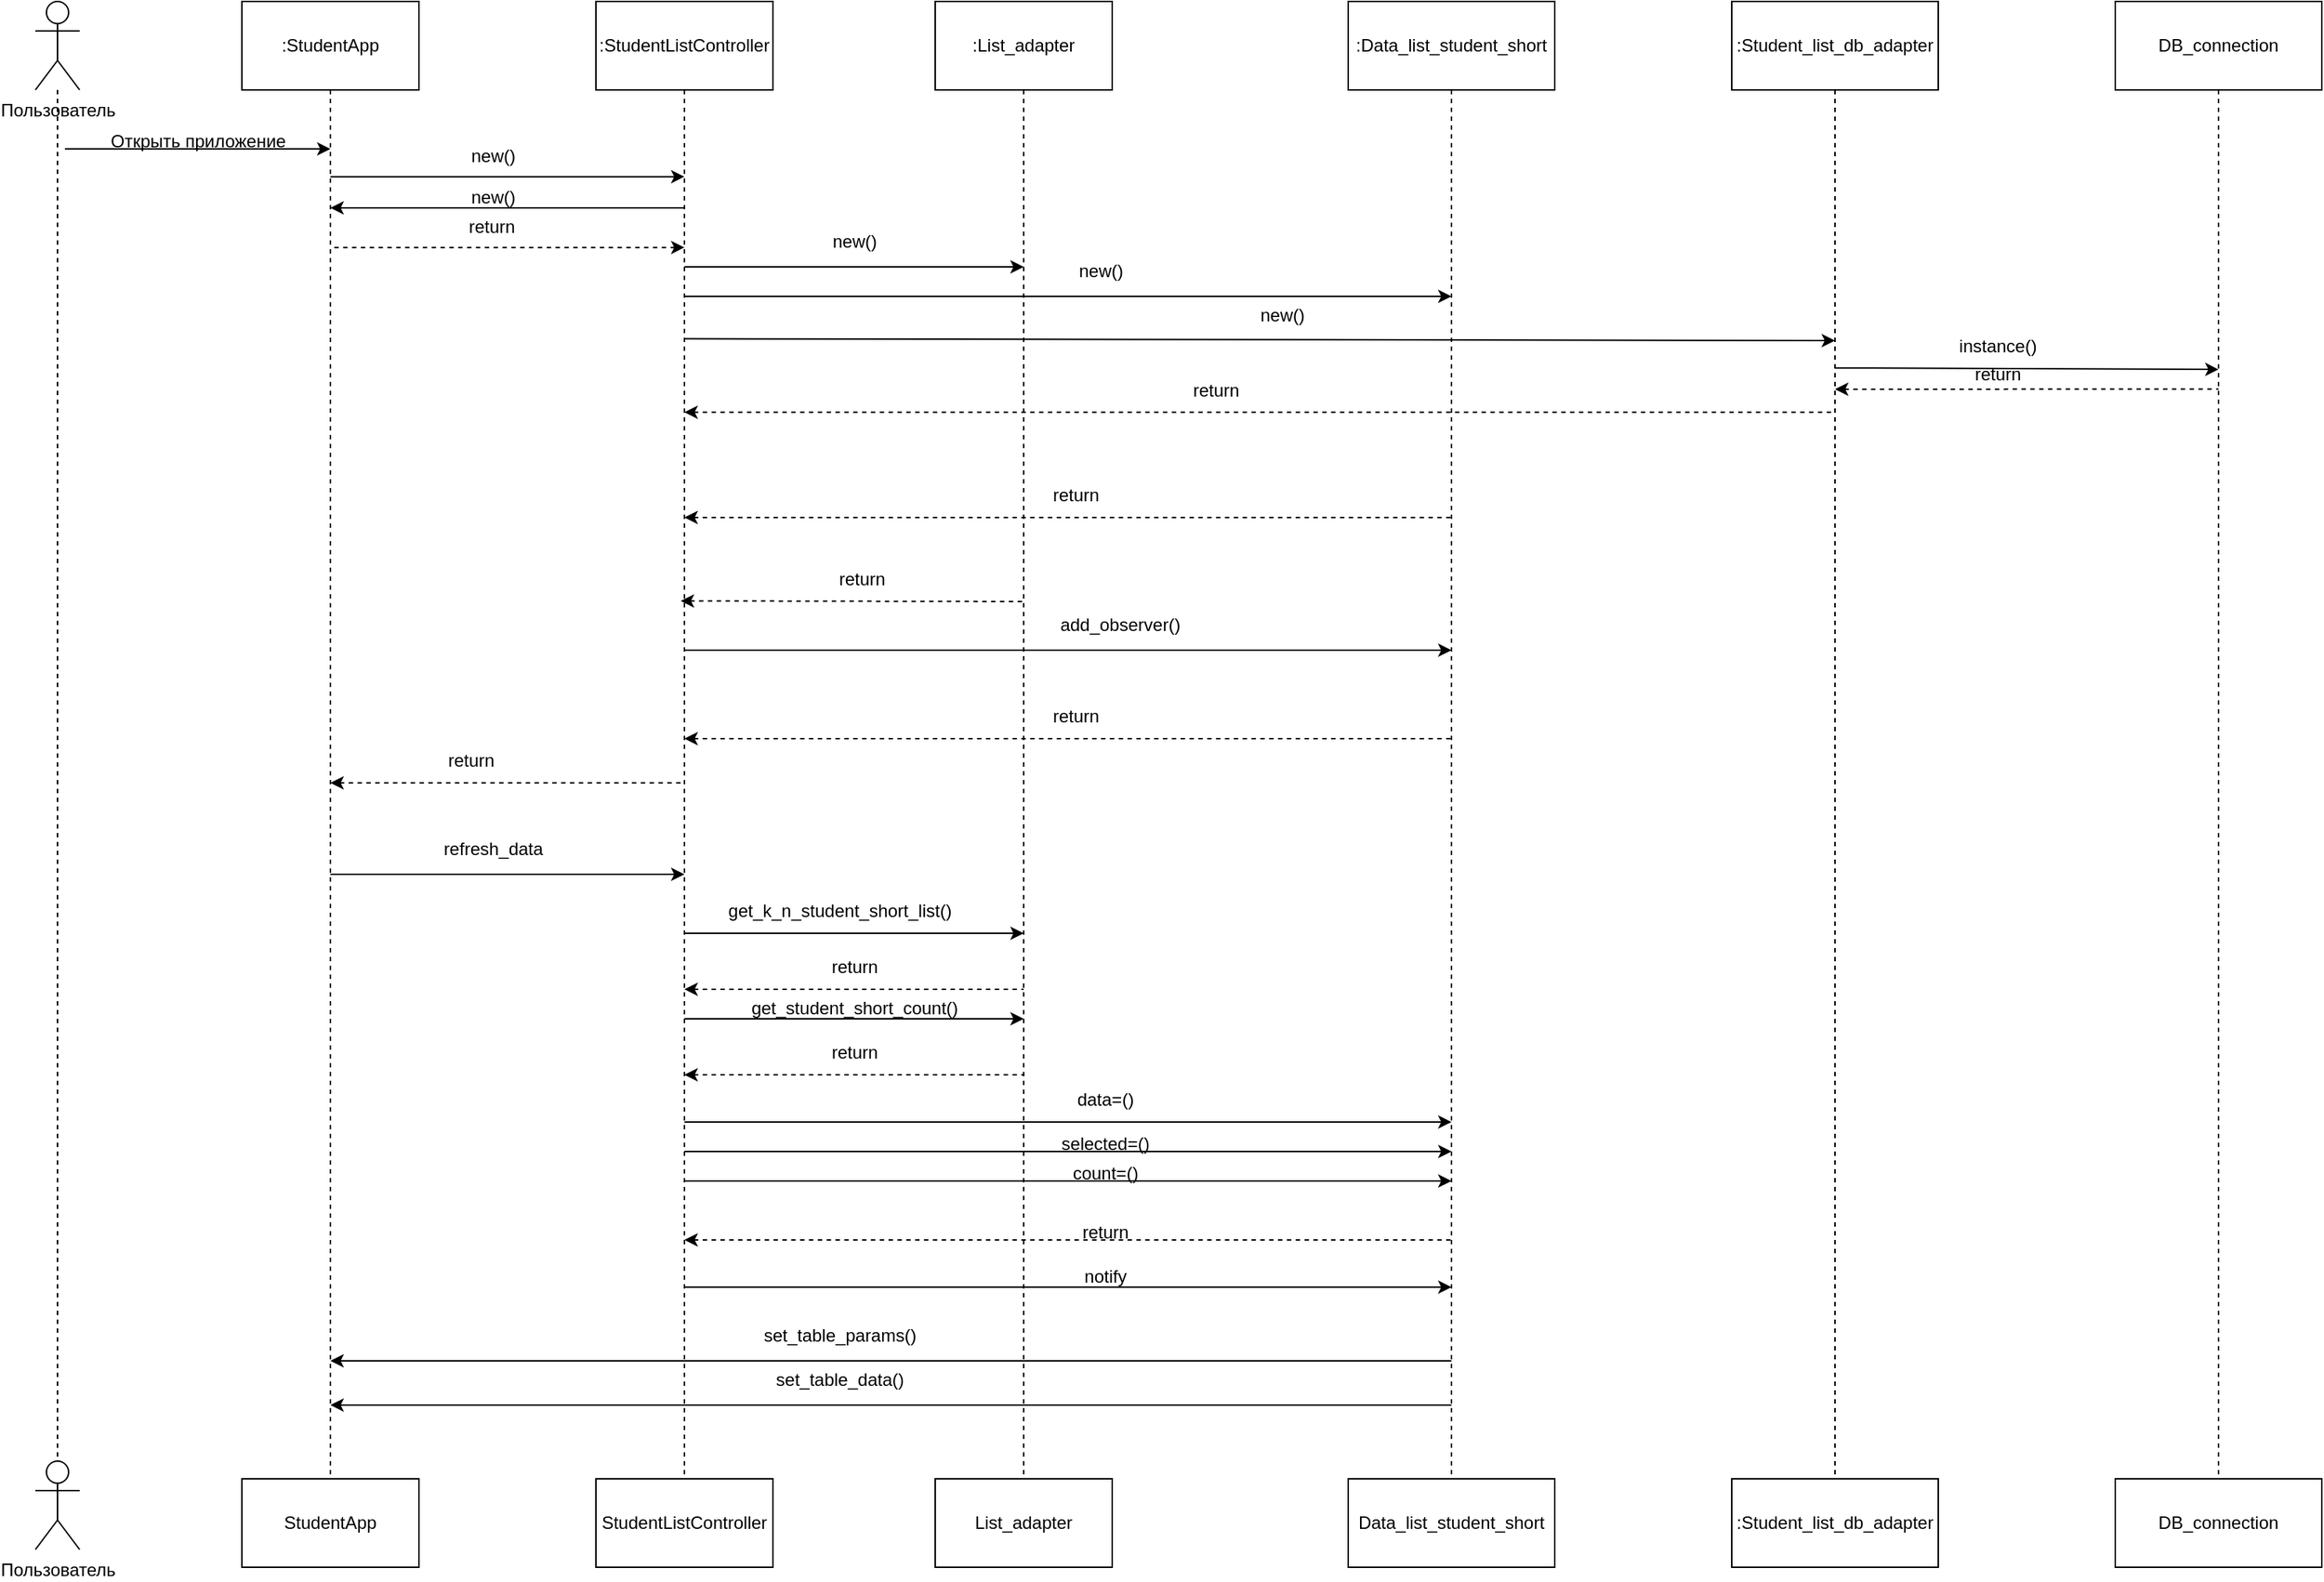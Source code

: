 <mxfile version="26.0.4">
  <diagram name="Страница — 1" id="O1wBWNtwzzCgPNyblacY">
    <mxGraphModel dx="1687" dy="918" grid="1" gridSize="10" guides="1" tooltips="1" connect="1" arrows="1" fold="1" page="1" pageScale="1" pageWidth="827" pageHeight="1169" math="0" shadow="0">
      <root>
        <mxCell id="0" />
        <mxCell id="1" parent="0" />
        <mxCell id="iM3YfhOh1Oi1pRqdzWGs-1" value="Пользователь" style="shape=umlActor;verticalLabelPosition=bottom;verticalAlign=top;html=1;outlineConnect=0;" parent="1" vertex="1">
          <mxGeometry x="80" y="140" width="30" height="60" as="geometry" />
        </mxCell>
        <mxCell id="iM3YfhOh1Oi1pRqdzWGs-2" value="Пользователь" style="shape=umlActor;verticalLabelPosition=bottom;verticalAlign=top;html=1;outlineConnect=0;" parent="1" vertex="1">
          <mxGeometry x="80" y="1130" width="30" height="60" as="geometry" />
        </mxCell>
        <mxCell id="iM3YfhOh1Oi1pRqdzWGs-3" style="edgeStyle=orthogonalEdgeStyle;rounded=0;orthogonalLoop=1;jettySize=auto;html=1;entryX=0.5;entryY=0;entryDx=0;entryDy=0;entryPerimeter=0;endArrow=none;endFill=0;dashed=1;" parent="1" source="iM3YfhOh1Oi1pRqdzWGs-1" target="iM3YfhOh1Oi1pRqdzWGs-2" edge="1">
          <mxGeometry relative="1" as="geometry" />
        </mxCell>
        <mxCell id="iM3YfhOh1Oi1pRqdzWGs-7" style="edgeStyle=orthogonalEdgeStyle;rounded=0;orthogonalLoop=1;jettySize=auto;html=1;exitX=0.5;exitY=1;exitDx=0;exitDy=0;entryX=0.5;entryY=0;entryDx=0;entryDy=0;dashed=1;endArrow=none;endFill=0;" parent="1" source="iM3YfhOh1Oi1pRqdzWGs-5" target="iM3YfhOh1Oi1pRqdzWGs-6" edge="1">
          <mxGeometry relative="1" as="geometry" />
        </mxCell>
        <mxCell id="iM3YfhOh1Oi1pRqdzWGs-5" value=":StudentApp" style="rounded=0;whiteSpace=wrap;html=1;" parent="1" vertex="1">
          <mxGeometry x="220" y="140" width="120" height="60" as="geometry" />
        </mxCell>
        <mxCell id="iM3YfhOh1Oi1pRqdzWGs-6" value="StudentApp" style="rounded=0;whiteSpace=wrap;html=1;" parent="1" vertex="1">
          <mxGeometry x="220" y="1142" width="120" height="60" as="geometry" />
        </mxCell>
        <mxCell id="iM3YfhOh1Oi1pRqdzWGs-10" style="edgeStyle=orthogonalEdgeStyle;rounded=0;orthogonalLoop=1;jettySize=auto;html=1;exitX=0.5;exitY=1;exitDx=0;exitDy=0;entryX=0.5;entryY=0;entryDx=0;entryDy=0;dashed=1;endArrow=none;endFill=0;" parent="1" source="iM3YfhOh1Oi1pRqdzWGs-8" target="iM3YfhOh1Oi1pRqdzWGs-9" edge="1">
          <mxGeometry relative="1" as="geometry" />
        </mxCell>
        <mxCell id="iM3YfhOh1Oi1pRqdzWGs-8" value=":StudentListController" style="rounded=0;whiteSpace=wrap;html=1;" parent="1" vertex="1">
          <mxGeometry x="460" y="140" width="120" height="60" as="geometry" />
        </mxCell>
        <mxCell id="iM3YfhOh1Oi1pRqdzWGs-9" value="StudentListController" style="rounded=0;whiteSpace=wrap;html=1;" parent="1" vertex="1">
          <mxGeometry x="460" y="1142" width="120" height="60" as="geometry" />
        </mxCell>
        <mxCell id="iM3YfhOh1Oi1pRqdzWGs-11" value="" style="endArrow=classic;html=1;rounded=0;" parent="1" edge="1">
          <mxGeometry width="50" height="50" relative="1" as="geometry">
            <mxPoint x="100" y="240" as="sourcePoint" />
            <mxPoint x="280" y="240" as="targetPoint" />
          </mxGeometry>
        </mxCell>
        <mxCell id="iM3YfhOh1Oi1pRqdzWGs-12" value="Открыть приложение" style="text;html=1;align=center;verticalAlign=middle;resizable=0;points=[];autosize=1;strokeColor=none;fillColor=none;" parent="1" vertex="1">
          <mxGeometry x="120" y="220" width="140" height="30" as="geometry" />
        </mxCell>
        <mxCell id="iM3YfhOh1Oi1pRqdzWGs-13" value="" style="endArrow=classic;html=1;rounded=0;" parent="1" edge="1">
          <mxGeometry width="50" height="50" relative="1" as="geometry">
            <mxPoint x="280" y="258.82" as="sourcePoint" />
            <mxPoint x="520" y="258.82" as="targetPoint" />
          </mxGeometry>
        </mxCell>
        <mxCell id="iM3YfhOh1Oi1pRqdzWGs-14" value="new()" style="text;html=1;align=center;verticalAlign=middle;resizable=0;points=[];autosize=1;strokeColor=none;fillColor=none;" parent="1" vertex="1">
          <mxGeometry x="365" y="230" width="50" height="30" as="geometry" />
        </mxCell>
        <mxCell id="iM3YfhOh1Oi1pRqdzWGs-17" style="edgeStyle=orthogonalEdgeStyle;rounded=0;orthogonalLoop=1;jettySize=auto;html=1;exitX=0.5;exitY=1;exitDx=0;exitDy=0;entryX=0.5;entryY=0;entryDx=0;entryDy=0;dashed=1;endArrow=none;endFill=0;" parent="1" source="iM3YfhOh1Oi1pRqdzWGs-15" target="iM3YfhOh1Oi1pRqdzWGs-16" edge="1">
          <mxGeometry relative="1" as="geometry" />
        </mxCell>
        <mxCell id="iM3YfhOh1Oi1pRqdzWGs-15" value=":List_adapter" style="rounded=0;whiteSpace=wrap;html=1;" parent="1" vertex="1">
          <mxGeometry x="690" y="140" width="120" height="60" as="geometry" />
        </mxCell>
        <mxCell id="iM3YfhOh1Oi1pRqdzWGs-16" value="List_adapter" style="rounded=0;whiteSpace=wrap;html=1;" parent="1" vertex="1">
          <mxGeometry x="690" y="1142" width="120" height="60" as="geometry" />
        </mxCell>
        <mxCell id="iM3YfhOh1Oi1pRqdzWGs-18" value="" style="endArrow=classic;html=1;rounded=0;" parent="1" edge="1">
          <mxGeometry width="50" height="50" relative="1" as="geometry">
            <mxPoint x="520" y="320" as="sourcePoint" />
            <mxPoint x="750" y="320" as="targetPoint" />
          </mxGeometry>
        </mxCell>
        <mxCell id="iM3YfhOh1Oi1pRqdzWGs-19" value="new()" style="text;html=1;align=center;verticalAlign=middle;resizable=0;points=[];autosize=1;strokeColor=none;fillColor=none;" parent="1" vertex="1">
          <mxGeometry x="610" y="288" width="50" height="30" as="geometry" />
        </mxCell>
        <mxCell id="iM3YfhOh1Oi1pRqdzWGs-24" value="" style="endArrow=classic;html=1;rounded=0;" parent="1" edge="1">
          <mxGeometry width="50" height="50" relative="1" as="geometry">
            <mxPoint x="280" y="732" as="sourcePoint" />
            <mxPoint x="520" y="732" as="targetPoint" />
          </mxGeometry>
        </mxCell>
        <mxCell id="iM3YfhOh1Oi1pRqdzWGs-25" value="refresh_data" style="text;html=1;align=center;verticalAlign=middle;resizable=0;points=[];autosize=1;strokeColor=none;fillColor=none;" parent="1" vertex="1">
          <mxGeometry x="345" y="700" width="90" height="30" as="geometry" />
        </mxCell>
        <mxCell id="iM3YfhOh1Oi1pRqdzWGs-26" value="" style="endArrow=classic;html=1;rounded=0;" parent="1" edge="1">
          <mxGeometry width="50" height="50" relative="1" as="geometry">
            <mxPoint x="520" y="772" as="sourcePoint" />
            <mxPoint x="750" y="772" as="targetPoint" />
          </mxGeometry>
        </mxCell>
        <mxCell id="iM3YfhOh1Oi1pRqdzWGs-27" value="get_k_n_student_short_list()" style="text;html=1;align=center;verticalAlign=middle;resizable=0;points=[];autosize=1;strokeColor=none;fillColor=none;" parent="1" vertex="1">
          <mxGeometry x="540" y="742" width="170" height="30" as="geometry" />
        </mxCell>
        <mxCell id="iM3YfhOh1Oi1pRqdzWGs-28" value="" style="endArrow=none;html=1;rounded=0;dashed=1;startArrow=classic;startFill=1;endFill=0;" parent="1" edge="1">
          <mxGeometry width="50" height="50" relative="1" as="geometry">
            <mxPoint x="520" y="810" as="sourcePoint" />
            <mxPoint x="750" y="810" as="targetPoint" />
          </mxGeometry>
        </mxCell>
        <mxCell id="iM3YfhOh1Oi1pRqdzWGs-29" value="return" style="text;html=1;align=center;verticalAlign=middle;resizable=0;points=[];autosize=1;strokeColor=none;fillColor=none;" parent="1" vertex="1">
          <mxGeometry x="610" y="780" width="50" height="30" as="geometry" />
        </mxCell>
        <mxCell id="iM3YfhOh1Oi1pRqdzWGs-32" style="edgeStyle=orthogonalEdgeStyle;rounded=0;orthogonalLoop=1;jettySize=auto;html=1;exitX=0.5;exitY=1;exitDx=0;exitDy=0;entryX=0.5;entryY=0;entryDx=0;entryDy=0;dashed=1;endArrow=none;endFill=0;" parent="1" source="iM3YfhOh1Oi1pRqdzWGs-30" target="iM3YfhOh1Oi1pRqdzWGs-31" edge="1">
          <mxGeometry relative="1" as="geometry" />
        </mxCell>
        <mxCell id="iM3YfhOh1Oi1pRqdzWGs-30" value=":Data_list_student_short" style="rounded=0;whiteSpace=wrap;html=1;" parent="1" vertex="1">
          <mxGeometry x="970" y="140" width="140" height="60" as="geometry" />
        </mxCell>
        <mxCell id="iM3YfhOh1Oi1pRqdzWGs-31" value="Data_list_student_short" style="rounded=0;whiteSpace=wrap;html=1;" parent="1" vertex="1">
          <mxGeometry x="970" y="1142" width="140" height="60" as="geometry" />
        </mxCell>
        <mxCell id="iM3YfhOh1Oi1pRqdzWGs-35" value="" style="endArrow=classic;html=1;rounded=0;" parent="1" edge="1">
          <mxGeometry width="50" height="50" relative="1" as="geometry">
            <mxPoint x="520" y="900" as="sourcePoint" />
            <mxPoint x="1040" y="900" as="targetPoint" />
          </mxGeometry>
        </mxCell>
        <mxCell id="iM3YfhOh1Oi1pRqdzWGs-36" value="data=()" style="text;html=1;align=center;verticalAlign=middle;resizable=0;points=[];autosize=1;strokeColor=none;fillColor=none;" parent="1" vertex="1">
          <mxGeometry x="775" y="870" width="60" height="30" as="geometry" />
        </mxCell>
        <mxCell id="iM3YfhOh1Oi1pRqdzWGs-37" value="" style="endArrow=classic;html=1;rounded=0;" parent="1" edge="1">
          <mxGeometry width="50" height="50" relative="1" as="geometry">
            <mxPoint x="520" y="920" as="sourcePoint" />
            <mxPoint x="1040" y="920" as="targetPoint" />
          </mxGeometry>
        </mxCell>
        <mxCell id="iM3YfhOh1Oi1pRqdzWGs-38" value="selected=()" style="text;html=1;align=center;verticalAlign=middle;resizable=0;points=[];autosize=1;strokeColor=none;fillColor=none;" parent="1" vertex="1">
          <mxGeometry x="765" y="900" width="80" height="30" as="geometry" />
        </mxCell>
        <mxCell id="iM3YfhOh1Oi1pRqdzWGs-39" value="" style="endArrow=none;html=1;rounded=0;startArrow=classic;startFill=1;endFill=0;dashed=1;" parent="1" edge="1">
          <mxGeometry width="50" height="50" relative="1" as="geometry">
            <mxPoint x="520" y="980" as="sourcePoint" />
            <mxPoint x="1040" y="980" as="targetPoint" />
          </mxGeometry>
        </mxCell>
        <mxCell id="iM3YfhOh1Oi1pRqdzWGs-40" value="return" style="text;html=1;align=center;verticalAlign=middle;resizable=0;points=[];autosize=1;strokeColor=none;fillColor=none;" parent="1" vertex="1">
          <mxGeometry x="780" y="960" width="50" height="30" as="geometry" />
        </mxCell>
        <mxCell id="iM3YfhOh1Oi1pRqdzWGs-42" value="" style="endArrow=classic;html=1;rounded=0;" parent="1" edge="1">
          <mxGeometry width="50" height="50" relative="1" as="geometry">
            <mxPoint x="520" y="940" as="sourcePoint" />
            <mxPoint x="1040" y="940" as="targetPoint" />
          </mxGeometry>
        </mxCell>
        <mxCell id="iM3YfhOh1Oi1pRqdzWGs-43" value="count=()" style="text;html=1;align=center;verticalAlign=middle;resizable=0;points=[];autosize=1;strokeColor=none;fillColor=none;" parent="1" vertex="1">
          <mxGeometry x="770" y="920" width="70" height="30" as="geometry" />
        </mxCell>
        <mxCell id="iM3YfhOh1Oi1pRqdzWGs-44" value="" style="endArrow=classic;html=1;rounded=0;" parent="1" edge="1">
          <mxGeometry width="50" height="50" relative="1" as="geometry">
            <mxPoint x="520" y="1012" as="sourcePoint" />
            <mxPoint x="1040" y="1012" as="targetPoint" />
          </mxGeometry>
        </mxCell>
        <mxCell id="iM3YfhOh1Oi1pRqdzWGs-45" value="notify" style="text;html=1;align=center;verticalAlign=middle;resizable=0;points=[];autosize=1;strokeColor=none;fillColor=none;" parent="1" vertex="1">
          <mxGeometry x="780" y="990" width="50" height="30" as="geometry" />
        </mxCell>
        <mxCell id="iM3YfhOh1Oi1pRqdzWGs-46" value="" style="endArrow=none;html=1;rounded=0;startArrow=classic;startFill=1;endFill=0;" parent="1" edge="1">
          <mxGeometry width="50" height="50" relative="1" as="geometry">
            <mxPoint x="280" y="1062" as="sourcePoint" />
            <mxPoint x="1040" y="1062" as="targetPoint" />
          </mxGeometry>
        </mxCell>
        <mxCell id="iM3YfhOh1Oi1pRqdzWGs-47" value="set_table_params()" style="text;html=1;align=center;verticalAlign=middle;resizable=0;points=[];autosize=1;strokeColor=none;fillColor=none;" parent="1" vertex="1">
          <mxGeometry x="560" y="1030" width="130" height="30" as="geometry" />
        </mxCell>
        <mxCell id="iM3YfhOh1Oi1pRqdzWGs-49" value="" style="endArrow=none;html=1;rounded=0;startArrow=classic;startFill=1;endFill=0;" parent="1" edge="1">
          <mxGeometry width="50" height="50" relative="1" as="geometry">
            <mxPoint x="280" y="1092" as="sourcePoint" />
            <mxPoint x="1040" y="1092" as="targetPoint" />
          </mxGeometry>
        </mxCell>
        <mxCell id="iM3YfhOh1Oi1pRqdzWGs-50" value="set_table_data()" style="text;html=1;align=center;verticalAlign=middle;resizable=0;points=[];autosize=1;strokeColor=none;fillColor=none;" parent="1" vertex="1">
          <mxGeometry x="570" y="1060" width="110" height="30" as="geometry" />
        </mxCell>
        <mxCell id="y-QJlNwA0FWdy1sTkXh7-9" value="" style="endArrow=classic;html=1;rounded=0;" parent="1" edge="1">
          <mxGeometry width="50" height="50" relative="1" as="geometry">
            <mxPoint x="520" y="340" as="sourcePoint" />
            <mxPoint x="1040" y="340" as="targetPoint" />
          </mxGeometry>
        </mxCell>
        <mxCell id="y-QJlNwA0FWdy1sTkXh7-10" value="new()" style="text;html=1;align=center;verticalAlign=middle;resizable=0;points=[];autosize=1;strokeColor=none;fillColor=none;" parent="1" vertex="1">
          <mxGeometry x="777" y="308" width="50" height="30" as="geometry" />
        </mxCell>
        <mxCell id="y-QJlNwA0FWdy1sTkXh7-15" value="" style="endArrow=none;html=1;rounded=0;dashed=1;startArrow=classic;startFill=1;endFill=0;" parent="1" edge="1">
          <mxGeometry width="50" height="50" relative="1" as="geometry">
            <mxPoint x="520" y="490" as="sourcePoint" />
            <mxPoint x="1040" y="490" as="targetPoint" />
          </mxGeometry>
        </mxCell>
        <mxCell id="y-QJlNwA0FWdy1sTkXh7-16" value="return" style="text;html=1;align=center;verticalAlign=middle;resizable=0;points=[];autosize=1;strokeColor=none;fillColor=none;" parent="1" vertex="1">
          <mxGeometry x="760" y="460" width="50" height="30" as="geometry" />
        </mxCell>
        <mxCell id="y-QJlNwA0FWdy1sTkXh7-17" value="" style="endArrow=none;html=1;rounded=0;dashed=1;startArrow=classic;startFill=1;endFill=0;" parent="1" edge="1">
          <mxGeometry width="50" height="50" relative="1" as="geometry">
            <mxPoint x="517.5" y="546.57" as="sourcePoint" />
            <mxPoint x="750" y="547" as="targetPoint" />
          </mxGeometry>
        </mxCell>
        <mxCell id="y-QJlNwA0FWdy1sTkXh7-18" value="return" style="text;html=1;align=center;verticalAlign=middle;resizable=0;points=[];autosize=1;strokeColor=none;fillColor=none;" parent="1" vertex="1">
          <mxGeometry x="615" y="516.57" width="50" height="30" as="geometry" />
        </mxCell>
        <mxCell id="y-QJlNwA0FWdy1sTkXh7-19" value="" style="endArrow=classic;html=1;rounded=0;" parent="1" edge="1">
          <mxGeometry width="50" height="50" relative="1" as="geometry">
            <mxPoint x="520" y="580" as="sourcePoint" />
            <mxPoint x="1040" y="580" as="targetPoint" />
          </mxGeometry>
        </mxCell>
        <mxCell id="y-QJlNwA0FWdy1sTkXh7-20" value="add_observer()" style="text;html=1;align=center;verticalAlign=middle;resizable=0;points=[];autosize=1;strokeColor=none;fillColor=none;" parent="1" vertex="1">
          <mxGeometry x="765" y="548" width="100" height="30" as="geometry" />
        </mxCell>
        <mxCell id="y-QJlNwA0FWdy1sTkXh7-21" value="" style="endArrow=none;html=1;rounded=0;dashed=1;startArrow=classic;startFill=1;endFill=0;" parent="1" edge="1">
          <mxGeometry width="50" height="50" relative="1" as="geometry">
            <mxPoint x="520" y="640" as="sourcePoint" />
            <mxPoint x="1040" y="640" as="targetPoint" />
          </mxGeometry>
        </mxCell>
        <mxCell id="y-QJlNwA0FWdy1sTkXh7-22" value="return" style="text;html=1;align=center;verticalAlign=middle;resizable=0;points=[];autosize=1;strokeColor=none;fillColor=none;" parent="1" vertex="1">
          <mxGeometry x="760" y="610" width="50" height="30" as="geometry" />
        </mxCell>
        <mxCell id="y-QJlNwA0FWdy1sTkXh7-23" value="" style="endArrow=none;html=1;rounded=0;dashed=1;startArrow=classic;startFill=1;endFill=0;" parent="1" edge="1">
          <mxGeometry width="50" height="50" relative="1" as="geometry">
            <mxPoint x="280" y="670" as="sourcePoint" />
            <mxPoint x="520" y="670" as="targetPoint" />
          </mxGeometry>
        </mxCell>
        <mxCell id="y-QJlNwA0FWdy1sTkXh7-24" value="return" style="text;html=1;align=center;verticalAlign=middle;resizable=0;points=[];autosize=1;strokeColor=none;fillColor=none;" parent="1" vertex="1">
          <mxGeometry x="350" y="640" width="50" height="30" as="geometry" />
        </mxCell>
        <mxCell id="y-QJlNwA0FWdy1sTkXh7-26" style="edgeStyle=orthogonalEdgeStyle;rounded=0;orthogonalLoop=1;jettySize=auto;html=1;exitX=0.5;exitY=1;exitDx=0;exitDy=0;entryX=0.5;entryY=0;entryDx=0;entryDy=0;dashed=1;endArrow=none;endFill=0;" parent="1" source="y-QJlNwA0FWdy1sTkXh7-27" target="y-QJlNwA0FWdy1sTkXh7-28" edge="1">
          <mxGeometry relative="1" as="geometry" />
        </mxCell>
        <mxCell id="y-QJlNwA0FWdy1sTkXh7-27" value=":Student_list_db_adapter" style="rounded=0;whiteSpace=wrap;html=1;" parent="1" vertex="1">
          <mxGeometry x="1230" y="140" width="140" height="60" as="geometry" />
        </mxCell>
        <mxCell id="y-QJlNwA0FWdy1sTkXh7-28" value=":Student_list_db_adapter" style="rounded=0;whiteSpace=wrap;html=1;" parent="1" vertex="1">
          <mxGeometry x="1230" y="1142" width="140" height="60" as="geometry" />
        </mxCell>
        <mxCell id="y-QJlNwA0FWdy1sTkXh7-29" value="" style="endArrow=classic;html=1;rounded=0;" parent="1" edge="1">
          <mxGeometry width="50" height="50" relative="1" as="geometry">
            <mxPoint x="520" y="368.75" as="sourcePoint" />
            <mxPoint x="1300" y="370" as="targetPoint" />
          </mxGeometry>
        </mxCell>
        <mxCell id="y-QJlNwA0FWdy1sTkXh7-30" style="edgeStyle=orthogonalEdgeStyle;rounded=0;orthogonalLoop=1;jettySize=auto;html=1;exitX=0.5;exitY=1;exitDx=0;exitDy=0;entryX=0.5;entryY=0;entryDx=0;entryDy=0;dashed=1;endArrow=none;endFill=0;" parent="1" source="y-QJlNwA0FWdy1sTkXh7-31" target="y-QJlNwA0FWdy1sTkXh7-32" edge="1">
          <mxGeometry relative="1" as="geometry" />
        </mxCell>
        <mxCell id="y-QJlNwA0FWdy1sTkXh7-31" value="DB_connection" style="rounded=0;whiteSpace=wrap;html=1;" parent="1" vertex="1">
          <mxGeometry x="1490" y="140" width="140" height="60" as="geometry" />
        </mxCell>
        <mxCell id="y-QJlNwA0FWdy1sTkXh7-32" value="DB_connection" style="rounded=0;whiteSpace=wrap;html=1;" parent="1" vertex="1">
          <mxGeometry x="1490" y="1142" width="140" height="60" as="geometry" />
        </mxCell>
        <mxCell id="y-QJlNwA0FWdy1sTkXh7-33" value="new()" style="text;html=1;align=center;verticalAlign=middle;resizable=0;points=[];autosize=1;strokeColor=none;fillColor=none;" parent="1" vertex="1">
          <mxGeometry x="900" y="338" width="50" height="30" as="geometry" />
        </mxCell>
        <mxCell id="y-QJlNwA0FWdy1sTkXh7-35" value="" style="endArrow=none;html=1;rounded=0;dashed=1;startArrow=classic;startFill=1;endFill=0;" parent="1" edge="1">
          <mxGeometry width="50" height="50" relative="1" as="geometry">
            <mxPoint x="520" y="418.57" as="sourcePoint" />
            <mxPoint x="1300" y="418.57" as="targetPoint" />
          </mxGeometry>
        </mxCell>
        <mxCell id="y-QJlNwA0FWdy1sTkXh7-36" value="return" style="text;html=1;align=center;verticalAlign=middle;resizable=0;points=[];autosize=1;strokeColor=none;fillColor=none;" parent="1" vertex="1">
          <mxGeometry x="855" y="388.57" width="50" height="30" as="geometry" />
        </mxCell>
        <mxCell id="y-QJlNwA0FWdy1sTkXh7-37" value="" style="endArrow=classic;html=1;rounded=0;" parent="1" edge="1">
          <mxGeometry width="50" height="50" relative="1" as="geometry">
            <mxPoint x="1300" y="388.57" as="sourcePoint" />
            <mxPoint x="1560" y="389.57" as="targetPoint" />
          </mxGeometry>
        </mxCell>
        <mxCell id="y-QJlNwA0FWdy1sTkXh7-38" value="instance()" style="text;html=1;align=center;verticalAlign=middle;resizable=0;points=[];autosize=1;strokeColor=none;fillColor=none;" parent="1" vertex="1">
          <mxGeometry x="1370" y="358.57" width="80" height="30" as="geometry" />
        </mxCell>
        <mxCell id="y-QJlNwA0FWdy1sTkXh7-39" value="" style="endArrow=none;html=1;rounded=0;dashed=1;startArrow=classic;startFill=1;endFill=0;" parent="1" edge="1">
          <mxGeometry width="50" height="50" relative="1" as="geometry">
            <mxPoint x="1300" y="403" as="sourcePoint" />
            <mxPoint x="1560" y="402.86" as="targetPoint" />
          </mxGeometry>
        </mxCell>
        <mxCell id="y-QJlNwA0FWdy1sTkXh7-40" value="return" style="text;html=1;align=center;verticalAlign=middle;resizable=0;points=[];autosize=1;strokeColor=none;fillColor=none;" parent="1" vertex="1">
          <mxGeometry x="1385" y="378" width="50" height="30" as="geometry" />
        </mxCell>
        <mxCell id="y-QJlNwA0FWdy1sTkXh7-42" value="" style="endArrow=classic;html=1;rounded=0;" parent="1" edge="1">
          <mxGeometry width="50" height="50" relative="1" as="geometry">
            <mxPoint x="520" y="830" as="sourcePoint" />
            <mxPoint x="750" y="830" as="targetPoint" />
          </mxGeometry>
        </mxCell>
        <mxCell id="y-QJlNwA0FWdy1sTkXh7-43" value="get_student_short_count()" style="text;html=1;align=center;verticalAlign=middle;resizable=0;points=[];autosize=1;strokeColor=none;fillColor=none;" parent="1" vertex="1">
          <mxGeometry x="555" y="808" width="160" height="30" as="geometry" />
        </mxCell>
        <mxCell id="y-QJlNwA0FWdy1sTkXh7-44" value="" style="endArrow=none;html=1;rounded=0;dashed=1;startArrow=classic;startFill=1;endFill=0;" parent="1" edge="1">
          <mxGeometry width="50" height="50" relative="1" as="geometry">
            <mxPoint x="520" y="868" as="sourcePoint" />
            <mxPoint x="750" y="868" as="targetPoint" />
          </mxGeometry>
        </mxCell>
        <mxCell id="y-QJlNwA0FWdy1sTkXh7-45" value="return" style="text;html=1;align=center;verticalAlign=middle;resizable=0;points=[];autosize=1;strokeColor=none;fillColor=none;" parent="1" vertex="1">
          <mxGeometry x="610" y="838" width="50" height="30" as="geometry" />
        </mxCell>
        <mxCell id="S8tOyVTW3bFTnn9uowh4-1" value="" style="endArrow=none;html=1;rounded=0;startArrow=classic;startFill=1;endFill=0;" edge="1" parent="1">
          <mxGeometry width="50" height="50" relative="1" as="geometry">
            <mxPoint x="280" y="280" as="sourcePoint" />
            <mxPoint x="520" y="280" as="targetPoint" />
          </mxGeometry>
        </mxCell>
        <mxCell id="S8tOyVTW3bFTnn9uowh4-2" value="new()" style="text;html=1;align=center;verticalAlign=middle;resizable=0;points=[];autosize=1;strokeColor=none;fillColor=none;" vertex="1" parent="1">
          <mxGeometry x="365" y="258" width="50" height="30" as="geometry" />
        </mxCell>
        <mxCell id="S8tOyVTW3bFTnn9uowh4-5" value="" style="endArrow=none;html=1;rounded=0;dashed=1;startArrow=classic;startFill=1;endFill=0;" edge="1" parent="1">
          <mxGeometry width="50" height="50" relative="1" as="geometry">
            <mxPoint x="520" y="306.82" as="sourcePoint" />
            <mxPoint x="280" y="306.82" as="targetPoint" />
          </mxGeometry>
        </mxCell>
        <mxCell id="S8tOyVTW3bFTnn9uowh4-6" value="return" style="text;html=1;align=center;verticalAlign=middle;resizable=0;points=[];autosize=1;strokeColor=none;fillColor=none;" vertex="1" parent="1">
          <mxGeometry x="364" y="278" width="50" height="30" as="geometry" />
        </mxCell>
      </root>
    </mxGraphModel>
  </diagram>
</mxfile>
